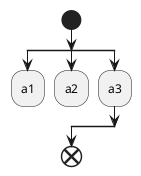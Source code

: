 {
  "sha1": "d7kiqiiwsuoniautgv1a0sdt6oyhf5w",
  "insertion": {
    "when": "2024-06-01T09:03:02.630Z",
    "url": "http://forum.plantuml.net/8619/detach-in-split-drawing-wrong-lines",
    "user": "plantuml@gmail.com"
  }
}
@startuml
start
split
    :a1;
    detach
split again
    :a2;
    detach
split again
    :a3;
end split
end
@enduml
